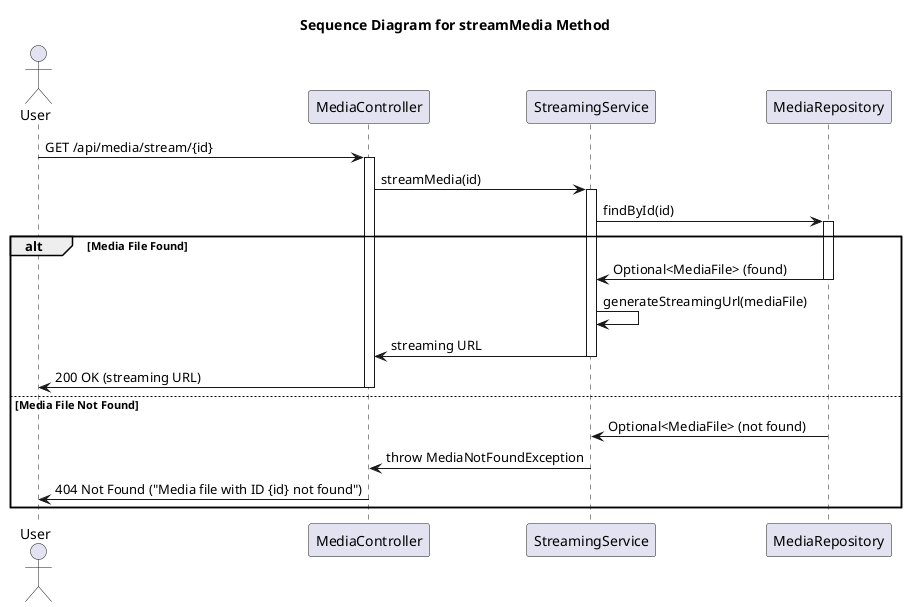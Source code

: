 @startuml
title Sequence Diagram for streamMedia Method

actor User
participant MediaController
participant StreamingService
participant MediaRepository

User -> MediaController: GET /api/media/stream/{id}
activate MediaController

MediaController -> StreamingService: streamMedia(id)
activate StreamingService

StreamingService -> MediaRepository: findById(id)
activate MediaRepository

alt Media File Found
    MediaRepository -> StreamingService: Optional<MediaFile> (found)
    deactivate MediaRepository

    StreamingService -> StreamingService: generateStreamingUrl(mediaFile)
    StreamingService -> MediaController: streaming URL
    deactivate StreamingService

    MediaController -> User: 200 OK (streaming URL)
    deactivate MediaController
else Media File Not Found
    MediaRepository -> StreamingService: Optional<MediaFile> (not found)
    deactivate MediaRepository

    StreamingService -> MediaController: throw MediaNotFoundException
    deactivate StreamingService

    MediaController -> User: 404 Not Found ("Media file with ID {id} not found")
    deactivate MediaController
end

@enduml